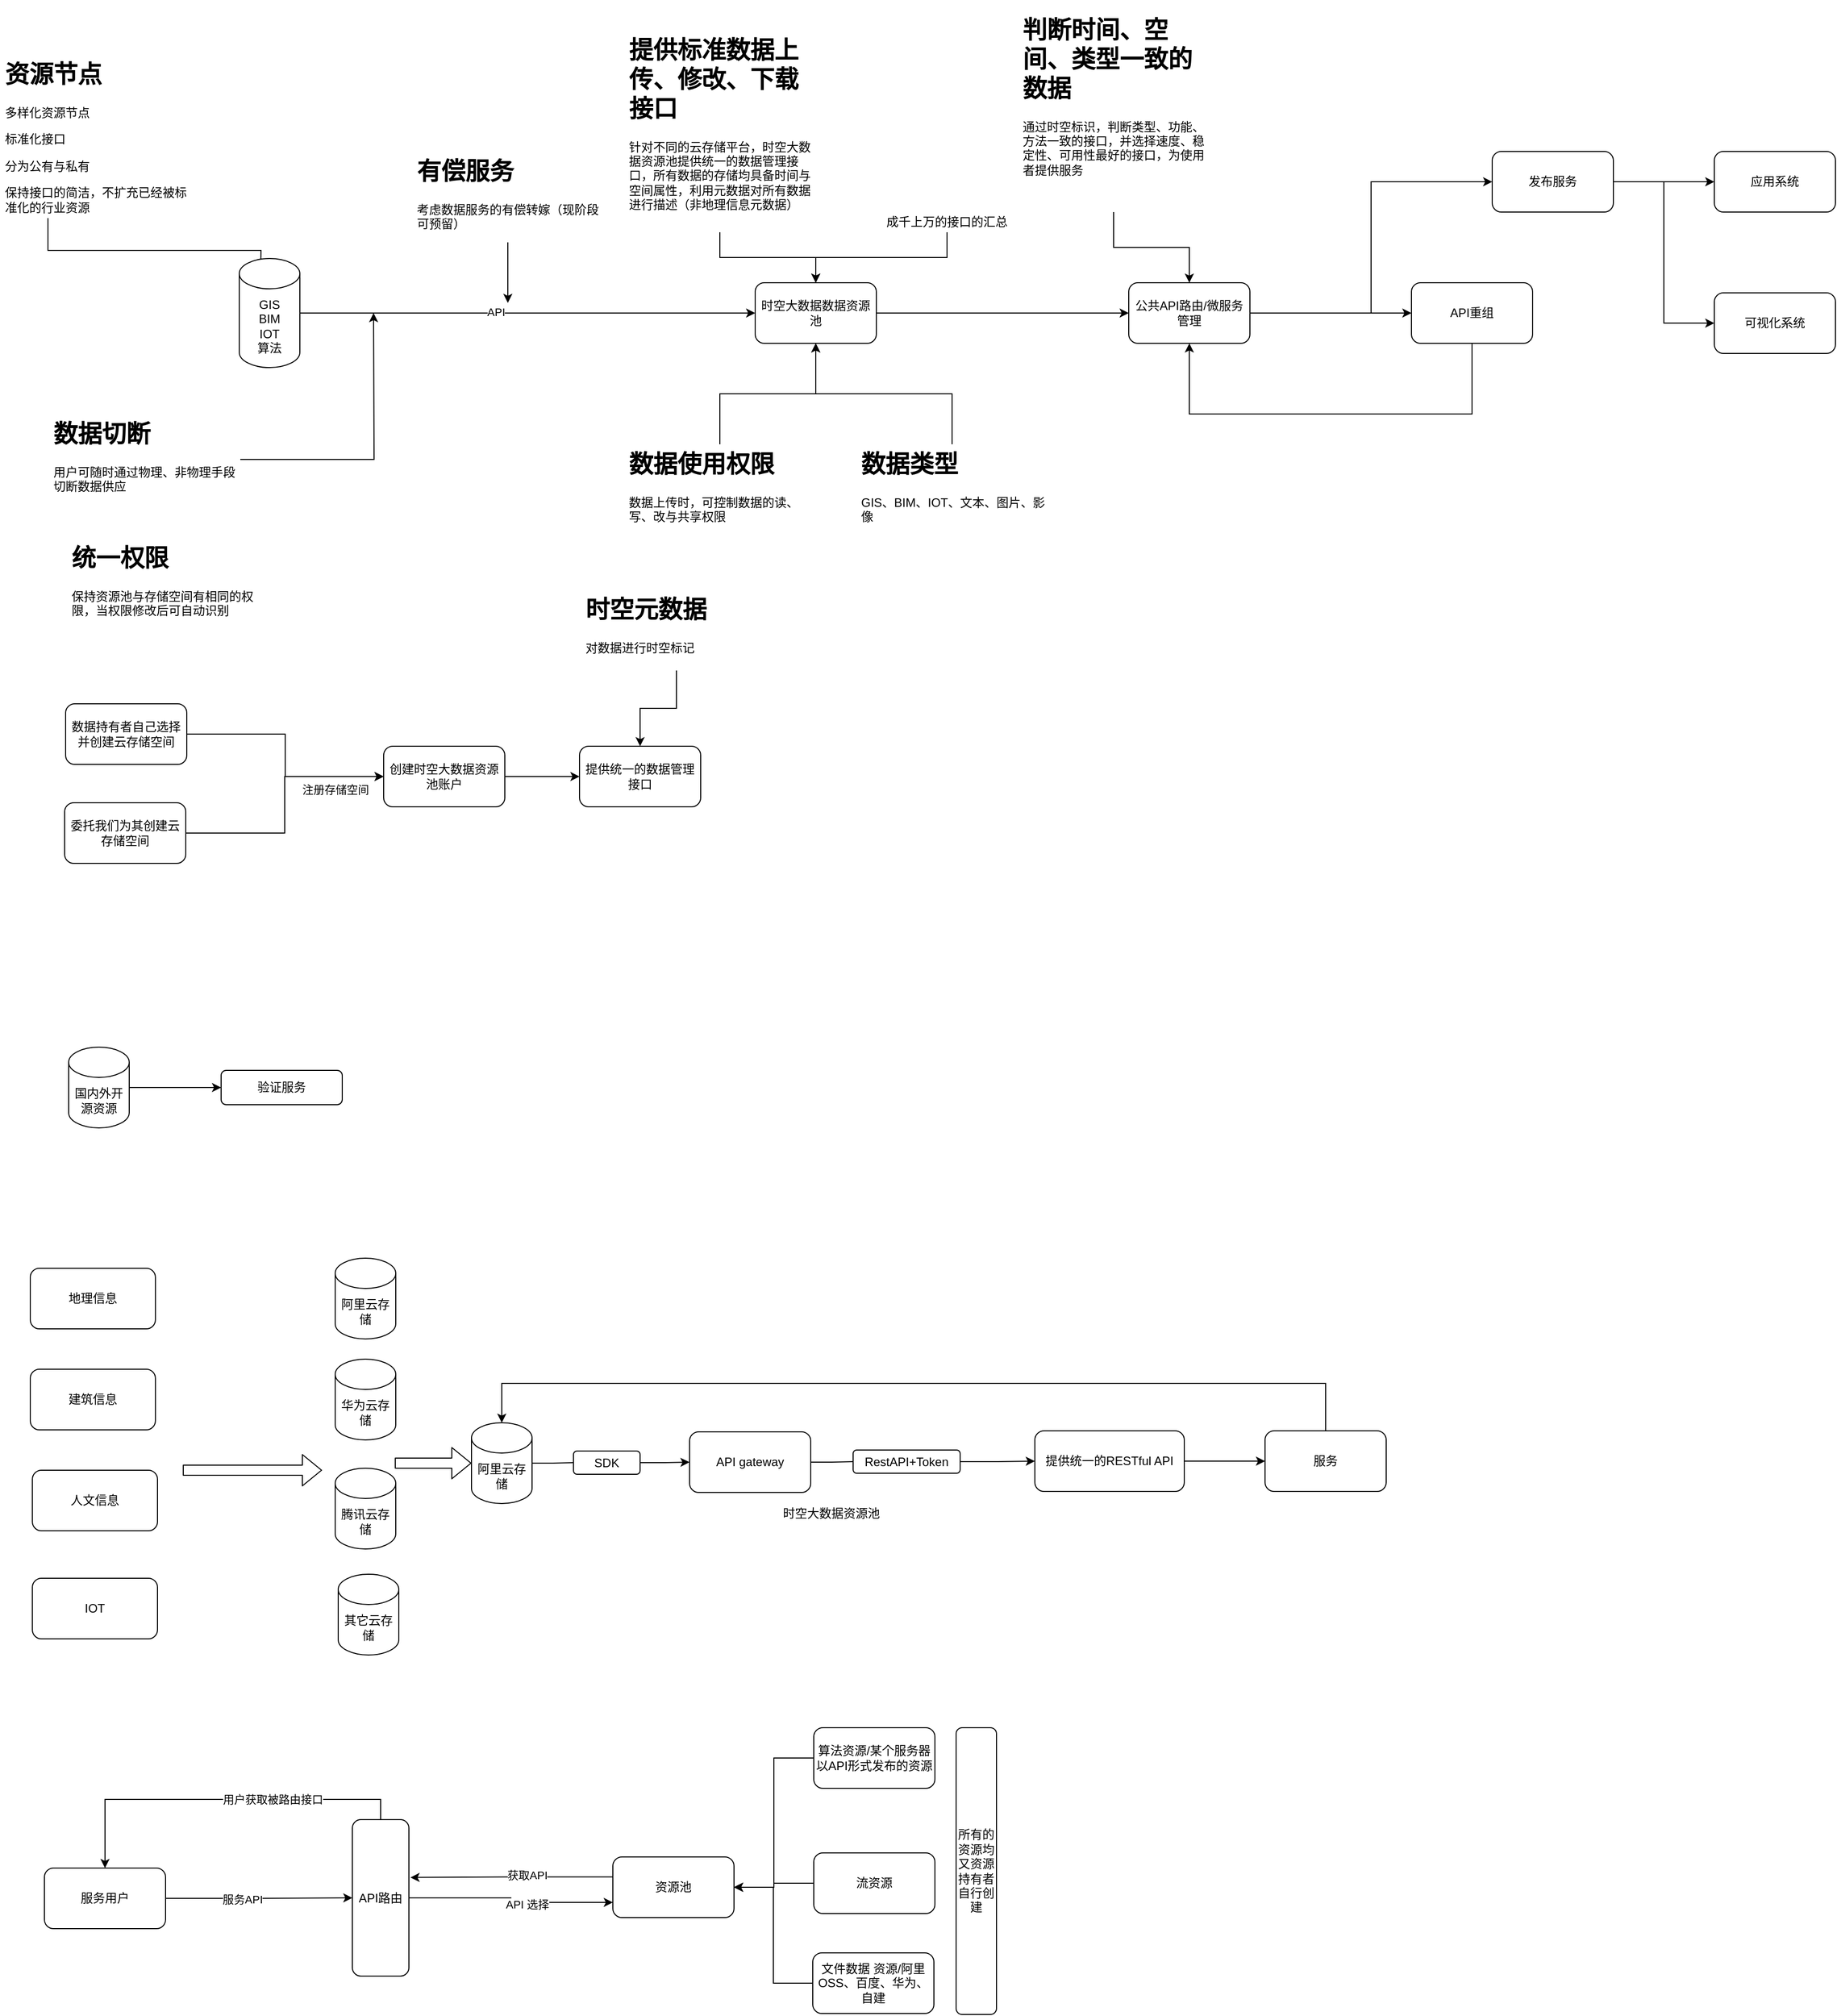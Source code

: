 <mxfile version="15.0.3" type="github">
  <diagram id="8f4IC6x40EGdw_nBkvUM" name="Page-1">
    <mxGraphModel dx="2249" dy="1921" grid="1" gridSize="10" guides="0" tooltips="1" connect="1" arrows="1" fold="1" page="1" pageScale="1" pageWidth="827" pageHeight="1169" math="0" shadow="0">
      <root>
        <mxCell id="0" />
        <mxCell id="1" parent="0" />
        <mxCell id="cHxjSx5LAsx3Hu0MT63w-3" style="edgeStyle=orthogonalEdgeStyle;rounded=0;orthogonalLoop=1;jettySize=auto;html=1;exitX=1;exitY=0.5;exitDx=0;exitDy=0;exitPerimeter=0;" parent="1" source="DdpQCVnw1g_9FGGXP-4s-1" target="cHxjSx5LAsx3Hu0MT63w-2" edge="1">
          <mxGeometry relative="1" as="geometry">
            <mxPoint x="-10.0" y="240" as="sourcePoint" />
          </mxGeometry>
        </mxCell>
        <mxCell id="cHxjSx5LAsx3Hu0MT63w-4" value="API" style="edgeLabel;html=1;align=center;verticalAlign=middle;resizable=0;points=[];" parent="cHxjSx5LAsx3Hu0MT63w-3" vertex="1" connectable="0">
          <mxGeometry x="-0.143" y="1" relative="1" as="geometry">
            <mxPoint as="offset" />
          </mxGeometry>
        </mxCell>
        <mxCell id="cHxjSx5LAsx3Hu0MT63w-20" style="edgeStyle=orthogonalEdgeStyle;rounded=0;orthogonalLoop=1;jettySize=auto;html=1;" parent="1" source="cHxjSx5LAsx3Hu0MT63w-2" target="cHxjSx5LAsx3Hu0MT63w-19" edge="1">
          <mxGeometry relative="1" as="geometry" />
        </mxCell>
        <mxCell id="cHxjSx5LAsx3Hu0MT63w-2" value="时空大数据数据资源池" style="rounded=1;whiteSpace=wrap;html=1;" parent="1" vertex="1">
          <mxGeometry x="420" y="210" width="120" height="60" as="geometry" />
        </mxCell>
        <mxCell id="cHxjSx5LAsx3Hu0MT63w-7" style="edgeStyle=orthogonalEdgeStyle;rounded=0;orthogonalLoop=1;jettySize=auto;html=1;" parent="1" source="cHxjSx5LAsx3Hu0MT63w-6" target="cHxjSx5LAsx3Hu0MT63w-2" edge="1">
          <mxGeometry relative="1" as="geometry" />
        </mxCell>
        <mxCell id="cHxjSx5LAsx3Hu0MT63w-6" value="&lt;h1&gt;提供标准数据上传、修改、下载接口&lt;/h1&gt;&lt;p&gt;针对不同的云存储平台，时空大数据资源池提供统一的数据管理接口，所有数据的存储均具备时间与空间属性，利用元数据对所有数据进行描述（非地理信息元数据）&lt;/p&gt;" style="text;html=1;strokeColor=none;fillColor=none;spacing=5;spacingTop=-20;whiteSpace=wrap;overflow=hidden;rounded=0;" parent="1" vertex="1">
          <mxGeometry x="290" y="-40" width="190" height="200" as="geometry" />
        </mxCell>
        <mxCell id="cHxjSx5LAsx3Hu0MT63w-9" style="edgeStyle=orthogonalEdgeStyle;rounded=0;orthogonalLoop=1;jettySize=auto;html=1;exitX=0.25;exitY=1;exitDx=0;exitDy=0;" parent="1" source="cHxjSx5LAsx3Hu0MT63w-8" edge="1">
          <mxGeometry relative="1" as="geometry">
            <mxPoint x="-70.0" y="210" as="targetPoint" />
          </mxGeometry>
        </mxCell>
        <mxCell id="cHxjSx5LAsx3Hu0MT63w-8" value="&lt;h1&gt;资源节点&lt;br&gt;&lt;/h1&gt;&lt;p&gt;多样化资源节点&lt;/p&gt;&lt;p&gt;标准化接口&lt;/p&gt;&lt;p&gt;分为公有与私有&lt;/p&gt;&lt;p&gt;保持接口的简洁，不扩充已经被标准化的行业资源&lt;br&gt;&lt;/p&gt;" style="text;html=1;strokeColor=none;fillColor=none;spacing=5;spacingTop=-20;whiteSpace=wrap;overflow=hidden;rounded=0;" parent="1" vertex="1">
          <mxGeometry x="-328" y="-16" width="190" height="162" as="geometry" />
        </mxCell>
        <mxCell id="cHxjSx5LAsx3Hu0MT63w-11" style="edgeStyle=orthogonalEdgeStyle;rounded=0;orthogonalLoop=1;jettySize=auto;html=1;" parent="1" source="cHxjSx5LAsx3Hu0MT63w-10" target="cHxjSx5LAsx3Hu0MT63w-2" edge="1">
          <mxGeometry relative="1" as="geometry" />
        </mxCell>
        <mxCell id="cHxjSx5LAsx3Hu0MT63w-10" value="&lt;h1&gt;数据使用权限&lt;/h1&gt;&lt;p&gt;数据上传时，可控制数据的读、写、改与共享权限&lt;/p&gt;" style="text;html=1;strokeColor=none;fillColor=none;spacing=5;spacingTop=-20;whiteSpace=wrap;overflow=hidden;rounded=0;" parent="1" vertex="1">
          <mxGeometry x="290" y="370" width="190" height="120" as="geometry" />
        </mxCell>
        <mxCell id="cHxjSx5LAsx3Hu0MT63w-13" style="edgeStyle=orthogonalEdgeStyle;rounded=0;orthogonalLoop=1;jettySize=auto;html=1;" parent="1" source="cHxjSx5LAsx3Hu0MT63w-12" edge="1">
          <mxGeometry relative="1" as="geometry">
            <mxPoint x="42" y="240" as="targetPoint" />
          </mxGeometry>
        </mxCell>
        <mxCell id="cHxjSx5LAsx3Hu0MT63w-12" value="&lt;h1&gt;数据切断&lt;/h1&gt;&lt;p&gt;用户可随时通过物理、非物理手段切断数据供应&lt;/p&gt;" style="text;html=1;strokeColor=none;fillColor=none;spacing=5;spacingTop=-20;whiteSpace=wrap;overflow=hidden;rounded=0;" parent="1" vertex="1">
          <mxGeometry x="-280" y="340" width="190" height="90" as="geometry" />
        </mxCell>
        <mxCell id="cHxjSx5LAsx3Hu0MT63w-18" style="edgeStyle=orthogonalEdgeStyle;rounded=0;orthogonalLoop=1;jettySize=auto;html=1;entryX=0.5;entryY=0;entryDx=0;entryDy=0;" parent="1" source="cHxjSx5LAsx3Hu0MT63w-17" target="cHxjSx5LAsx3Hu0MT63w-2" edge="1">
          <mxGeometry relative="1" as="geometry" />
        </mxCell>
        <mxCell id="cHxjSx5LAsx3Hu0MT63w-17" value="成千上万的接口的汇总" style="text;html=1;strokeColor=none;fillColor=none;align=center;verticalAlign=middle;whiteSpace=wrap;rounded=0;" parent="1" vertex="1">
          <mxGeometry x="540" y="140" width="140" height="20" as="geometry" />
        </mxCell>
        <mxCell id="cHxjSx5LAsx3Hu0MT63w-26" style="edgeStyle=orthogonalEdgeStyle;rounded=0;orthogonalLoop=1;jettySize=auto;html=1;" parent="1" source="cHxjSx5LAsx3Hu0MT63w-19" target="cHxjSx5LAsx3Hu0MT63w-25" edge="1">
          <mxGeometry relative="1" as="geometry" />
        </mxCell>
        <mxCell id="cHxjSx5LAsx3Hu0MT63w-31" style="edgeStyle=orthogonalEdgeStyle;rounded=0;orthogonalLoop=1;jettySize=auto;html=1;entryX=0;entryY=0.5;entryDx=0;entryDy=0;" parent="1" source="cHxjSx5LAsx3Hu0MT63w-19" target="cHxjSx5LAsx3Hu0MT63w-30" edge="1">
          <mxGeometry relative="1" as="geometry" />
        </mxCell>
        <mxCell id="cHxjSx5LAsx3Hu0MT63w-19" value="公共API路由/微服务管理" style="rounded=1;whiteSpace=wrap;html=1;" parent="1" vertex="1">
          <mxGeometry x="790" y="210" width="120" height="60" as="geometry" />
        </mxCell>
        <mxCell id="cHxjSx5LAsx3Hu0MT63w-24" style="edgeStyle=orthogonalEdgeStyle;rounded=0;orthogonalLoop=1;jettySize=auto;html=1;" parent="1" source="cHxjSx5LAsx3Hu0MT63w-23" target="cHxjSx5LAsx3Hu0MT63w-19" edge="1">
          <mxGeometry relative="1" as="geometry" />
        </mxCell>
        <mxCell id="cHxjSx5LAsx3Hu0MT63w-23" value="&lt;h1&gt;判断时间、空间、类型一致的数据&lt;/h1&gt;&lt;p&gt;通过时空标识，判断类型、功能、方法一致的接口，并选择速度、稳定性、可用性最好的接口，为使用者提供服务&lt;/p&gt;" style="text;html=1;strokeColor=none;fillColor=none;spacing=5;spacingTop=-20;whiteSpace=wrap;overflow=hidden;rounded=0;" parent="1" vertex="1">
          <mxGeometry x="680" y="-60" width="190" height="200" as="geometry" />
        </mxCell>
        <mxCell id="cHxjSx5LAsx3Hu0MT63w-29" style="edgeStyle=orthogonalEdgeStyle;rounded=0;orthogonalLoop=1;jettySize=auto;html=1;entryX=0.5;entryY=1;entryDx=0;entryDy=0;exitX=0.5;exitY=1;exitDx=0;exitDy=0;" parent="1" source="cHxjSx5LAsx3Hu0MT63w-25" target="cHxjSx5LAsx3Hu0MT63w-19" edge="1">
          <mxGeometry relative="1" as="geometry">
            <Array as="points">
              <mxPoint x="1130" y="340" />
              <mxPoint x="850" y="340" />
            </Array>
          </mxGeometry>
        </mxCell>
        <mxCell id="cHxjSx5LAsx3Hu0MT63w-25" value="API重组" style="rounded=1;whiteSpace=wrap;html=1;" parent="1" vertex="1">
          <mxGeometry x="1070" y="210" width="120" height="60" as="geometry" />
        </mxCell>
        <mxCell id="DdpQCVnw1g_9FGGXP-4s-5" style="edgeStyle=orthogonalEdgeStyle;rounded=0;orthogonalLoop=1;jettySize=auto;html=1;" edge="1" parent="1" source="cHxjSx5LAsx3Hu0MT63w-30" target="DdpQCVnw1g_9FGGXP-4s-3">
          <mxGeometry relative="1" as="geometry" />
        </mxCell>
        <mxCell id="DdpQCVnw1g_9FGGXP-4s-6" style="edgeStyle=orthogonalEdgeStyle;rounded=0;orthogonalLoop=1;jettySize=auto;html=1;entryX=0;entryY=0.5;entryDx=0;entryDy=0;" edge="1" parent="1" source="cHxjSx5LAsx3Hu0MT63w-30" target="DdpQCVnw1g_9FGGXP-4s-4">
          <mxGeometry relative="1" as="geometry" />
        </mxCell>
        <mxCell id="cHxjSx5LAsx3Hu0MT63w-30" value="发布服务" style="rounded=1;whiteSpace=wrap;html=1;" parent="1" vertex="1">
          <mxGeometry x="1150" y="80" width="120" height="60" as="geometry" />
        </mxCell>
        <mxCell id="cHxjSx5LAsx3Hu0MT63w-34" style="edgeStyle=orthogonalEdgeStyle;rounded=0;orthogonalLoop=1;jettySize=auto;html=1;" parent="1" source="cHxjSx5LAsx3Hu0MT63w-33" edge="1">
          <mxGeometry relative="1" as="geometry">
            <mxPoint x="175" y="230" as="targetPoint" />
          </mxGeometry>
        </mxCell>
        <mxCell id="cHxjSx5LAsx3Hu0MT63w-33" value="&lt;h1&gt;有偿服务&lt;/h1&gt;&lt;p&gt;考虑数据服务的有偿转嫁（现阶段可预留）&lt;/p&gt;" style="text;html=1;strokeColor=none;fillColor=none;spacing=5;spacingTop=-20;whiteSpace=wrap;overflow=hidden;rounded=0;" parent="1" vertex="1">
          <mxGeometry x="80" y="80" width="190" height="90" as="geometry" />
        </mxCell>
        <mxCell id="Q-wspTCD_tYuOhOlFXK1-9" style="edgeStyle=orthogonalEdgeStyle;rounded=0;orthogonalLoop=1;jettySize=auto;html=1;entryX=0;entryY=0.5;entryDx=0;entryDy=0;" parent="1" source="Q-wspTCD_tYuOhOlFXK1-1" target="Q-wspTCD_tYuOhOlFXK1-3" edge="1">
          <mxGeometry relative="1" as="geometry" />
        </mxCell>
        <mxCell id="Q-wspTCD_tYuOhOlFXK1-1" value="数据持有者自己选择并创建云存储空间" style="rounded=1;whiteSpace=wrap;html=1;" parent="1" vertex="1">
          <mxGeometry x="-263" y="627" width="120" height="60" as="geometry" />
        </mxCell>
        <mxCell id="Q-wspTCD_tYuOhOlFXK1-10" style="edgeStyle=orthogonalEdgeStyle;rounded=0;orthogonalLoop=1;jettySize=auto;html=1;entryX=0;entryY=0.5;entryDx=0;entryDy=0;" parent="1" source="Q-wspTCD_tYuOhOlFXK1-2" target="Q-wspTCD_tYuOhOlFXK1-3" edge="1">
          <mxGeometry relative="1" as="geometry" />
        </mxCell>
        <mxCell id="Q-wspTCD_tYuOhOlFXK1-11" value="注册存储空间" style="edgeLabel;html=1;align=center;verticalAlign=middle;resizable=0;points=[];" parent="Q-wspTCD_tYuOhOlFXK1-10" vertex="1" connectable="0">
          <mxGeometry x="0.795" y="1" relative="1" as="geometry">
            <mxPoint x="-22" y="14" as="offset" />
          </mxGeometry>
        </mxCell>
        <mxCell id="Q-wspTCD_tYuOhOlFXK1-2" value="委托我们为其创建云存储空间" style="rounded=1;whiteSpace=wrap;html=1;" parent="1" vertex="1">
          <mxGeometry x="-264" y="725" width="120" height="60" as="geometry" />
        </mxCell>
        <mxCell id="Q-wspTCD_tYuOhOlFXK1-14" style="edgeStyle=orthogonalEdgeStyle;rounded=0;orthogonalLoop=1;jettySize=auto;html=1;" parent="1" source="Q-wspTCD_tYuOhOlFXK1-3" target="Q-wspTCD_tYuOhOlFXK1-8" edge="1">
          <mxGeometry relative="1" as="geometry" />
        </mxCell>
        <mxCell id="Q-wspTCD_tYuOhOlFXK1-3" value="创建时空大数据资源池账户" style="rounded=1;whiteSpace=wrap;html=1;" parent="1" vertex="1">
          <mxGeometry x="52" y="669" width="120" height="60" as="geometry" />
        </mxCell>
        <mxCell id="Q-wspTCD_tYuOhOlFXK1-8" value="提供统一的数据管理接口" style="rounded=1;whiteSpace=wrap;html=1;" parent="1" vertex="1">
          <mxGeometry x="246" y="669" width="120" height="60" as="geometry" />
        </mxCell>
        <mxCell id="Q-wspTCD_tYuOhOlFXK1-13" value="&lt;h1&gt;统一权限&lt;/h1&gt;&lt;p&gt;保持资源池与存储空间有相同的权限，当权限修改后可自动识别&lt;/p&gt;" style="text;html=1;strokeColor=none;fillColor=none;spacing=5;spacingTop=-20;whiteSpace=wrap;overflow=hidden;rounded=0;" parent="1" vertex="1">
          <mxGeometry x="-262" y="463" width="190" height="120" as="geometry" />
        </mxCell>
        <mxCell id="Q-wspTCD_tYuOhOlFXK1-16" style="edgeStyle=orthogonalEdgeStyle;rounded=0;orthogonalLoop=1;jettySize=auto;html=1;" parent="1" source="Q-wspTCD_tYuOhOlFXK1-15" target="Q-wspTCD_tYuOhOlFXK1-8" edge="1">
          <mxGeometry relative="1" as="geometry" />
        </mxCell>
        <mxCell id="Q-wspTCD_tYuOhOlFXK1-15" value="&lt;h1&gt;时空元数据&lt;/h1&gt;&lt;p&gt;对数据进行时空标记&lt;/p&gt;" style="text;html=1;strokeColor=none;fillColor=none;spacing=5;spacingTop=-20;whiteSpace=wrap;overflow=hidden;rounded=0;" parent="1" vertex="1">
          <mxGeometry x="247" y="514" width="190" height="80" as="geometry" />
        </mxCell>
        <mxCell id="Q-wspTCD_tYuOhOlFXK1-18" style="edgeStyle=orthogonalEdgeStyle;rounded=0;orthogonalLoop=1;jettySize=auto;html=1;" parent="1" source="Q-wspTCD_tYuOhOlFXK1-17" target="cHxjSx5LAsx3Hu0MT63w-2" edge="1">
          <mxGeometry relative="1" as="geometry" />
        </mxCell>
        <mxCell id="Q-wspTCD_tYuOhOlFXK1-17" value="&lt;h1&gt;数据类型&lt;/h1&gt;&lt;p&gt;GIS、BIM、IOT、文本、图片、影像&lt;/p&gt;" style="text;html=1;strokeColor=none;fillColor=none;spacing=5;spacingTop=-20;whiteSpace=wrap;overflow=hidden;rounded=0;" parent="1" vertex="1">
          <mxGeometry x="520" y="370" width="190" height="120" as="geometry" />
        </mxCell>
        <mxCell id="FJOLnP_yj5dmawIFLdg9-8" style="edgeStyle=orthogonalEdgeStyle;rounded=0;orthogonalLoop=1;jettySize=auto;html=1;" parent="1" source="FJOLnP_yj5dmawIFLdg9-2" target="FJOLnP_yj5dmawIFLdg9-7" edge="1">
          <mxGeometry relative="1" as="geometry" />
        </mxCell>
        <mxCell id="FJOLnP_yj5dmawIFLdg9-2" value="国内外开源资源" style="shape=cylinder3;whiteSpace=wrap;html=1;boundedLbl=1;backgroundOutline=1;size=15;" parent="1" vertex="1">
          <mxGeometry x="-260" y="967" width="60" height="80" as="geometry" />
        </mxCell>
        <mxCell id="FJOLnP_yj5dmawIFLdg9-31" style="edgeStyle=orthogonalEdgeStyle;rounded=0;orthogonalLoop=1;jettySize=auto;html=1;startArrow=none;" parent="1" source="FJOLnP_yj5dmawIFLdg9-42" target="FJOLnP_yj5dmawIFLdg9-30" edge="1">
          <mxGeometry relative="1" as="geometry" />
        </mxCell>
        <mxCell id="FJOLnP_yj5dmawIFLdg9-4" value="API gateway" style="rounded=1;whiteSpace=wrap;html=1;" parent="1" vertex="1">
          <mxGeometry x="355" y="1348" width="120" height="60" as="geometry" />
        </mxCell>
        <mxCell id="FJOLnP_yj5dmawIFLdg9-5" value="时空大数据资源池" style="text;html=1;strokeColor=none;fillColor=none;align=center;verticalAlign=middle;whiteSpace=wrap;rounded=0;" parent="1" vertex="1">
          <mxGeometry x="440" y="1419" width="111" height="20" as="geometry" />
        </mxCell>
        <mxCell id="FJOLnP_yj5dmawIFLdg9-7" value="验证服务" style="rounded=1;whiteSpace=wrap;html=1;" parent="1" vertex="1">
          <mxGeometry x="-109" y="990" width="120" height="34" as="geometry" />
        </mxCell>
        <mxCell id="FJOLnP_yj5dmawIFLdg9-27" value="" style="group" parent="1" vertex="1" connectable="0">
          <mxGeometry x="4" y="1176" width="63" height="393" as="geometry" />
        </mxCell>
        <mxCell id="FJOLnP_yj5dmawIFLdg9-10" value="阿里云存储" style="shape=cylinder3;whiteSpace=wrap;html=1;boundedLbl=1;backgroundOutline=1;size=15;" parent="FJOLnP_yj5dmawIFLdg9-27" vertex="1">
          <mxGeometry width="60" height="80" as="geometry" />
        </mxCell>
        <mxCell id="FJOLnP_yj5dmawIFLdg9-12" value="华为云存储" style="shape=cylinder3;whiteSpace=wrap;html=1;boundedLbl=1;backgroundOutline=1;size=15;" parent="FJOLnP_yj5dmawIFLdg9-27" vertex="1">
          <mxGeometry y="100" width="60" height="80" as="geometry" />
        </mxCell>
        <mxCell id="FJOLnP_yj5dmawIFLdg9-13" value="腾讯云存储" style="shape=cylinder3;whiteSpace=wrap;html=1;boundedLbl=1;backgroundOutline=1;size=15;" parent="FJOLnP_yj5dmawIFLdg9-27" vertex="1">
          <mxGeometry y="208" width="60" height="80" as="geometry" />
        </mxCell>
        <mxCell id="FJOLnP_yj5dmawIFLdg9-14" value="其它云存储" style="shape=cylinder3;whiteSpace=wrap;html=1;boundedLbl=1;backgroundOutline=1;size=15;" parent="FJOLnP_yj5dmawIFLdg9-27" vertex="1">
          <mxGeometry x="3" y="313" width="60" height="80" as="geometry" />
        </mxCell>
        <mxCell id="FJOLnP_yj5dmawIFLdg9-28" value="" style="group" parent="1" vertex="1" connectable="0">
          <mxGeometry x="-298" y="1186" width="126" height="367" as="geometry" />
        </mxCell>
        <mxCell id="FJOLnP_yj5dmawIFLdg9-16" value="地理信息" style="rounded=1;whiteSpace=wrap;html=1;" parent="FJOLnP_yj5dmawIFLdg9-28" vertex="1">
          <mxGeometry width="123.934" height="60" as="geometry" />
        </mxCell>
        <mxCell id="FJOLnP_yj5dmawIFLdg9-17" value="建筑信息" style="rounded=1;whiteSpace=wrap;html=1;" parent="FJOLnP_yj5dmawIFLdg9-28" vertex="1">
          <mxGeometry y="100" width="123.934" height="60" as="geometry" />
        </mxCell>
        <mxCell id="FJOLnP_yj5dmawIFLdg9-18" value="人文信息" style="rounded=1;whiteSpace=wrap;html=1;" parent="FJOLnP_yj5dmawIFLdg9-28" vertex="1">
          <mxGeometry x="2.066" y="200" width="123.934" height="60" as="geometry" />
        </mxCell>
        <mxCell id="FJOLnP_yj5dmawIFLdg9-20" value="IOT" style="rounded=1;whiteSpace=wrap;html=1;" parent="FJOLnP_yj5dmawIFLdg9-28" vertex="1">
          <mxGeometry x="2.066" y="307" width="123.934" height="60" as="geometry" />
        </mxCell>
        <mxCell id="FJOLnP_yj5dmawIFLdg9-29" value="" style="shape=flexArrow;endArrow=classic;html=1;" parent="1" edge="1">
          <mxGeometry width="50" height="50" relative="1" as="geometry">
            <mxPoint x="-147" y="1386" as="sourcePoint" />
            <mxPoint x="-9" y="1386" as="targetPoint" />
          </mxGeometry>
        </mxCell>
        <mxCell id="FJOLnP_yj5dmawIFLdg9-51" style="edgeStyle=orthogonalEdgeStyle;rounded=0;orthogonalLoop=1;jettySize=auto;html=1;" parent="1" source="FJOLnP_yj5dmawIFLdg9-30" target="FJOLnP_yj5dmawIFLdg9-50" edge="1">
          <mxGeometry relative="1" as="geometry" />
        </mxCell>
        <mxCell id="FJOLnP_yj5dmawIFLdg9-30" value="提供统一的RESTful API" style="rounded=1;whiteSpace=wrap;html=1;" parent="1" vertex="1">
          <mxGeometry x="697" y="1347" width="148" height="60" as="geometry" />
        </mxCell>
        <mxCell id="FJOLnP_yj5dmawIFLdg9-47" style="edgeStyle=orthogonalEdgeStyle;rounded=0;orthogonalLoop=1;jettySize=auto;html=1;startArrow=none;" parent="1" source="FJOLnP_yj5dmawIFLdg9-39" target="FJOLnP_yj5dmawIFLdg9-4" edge="1">
          <mxGeometry relative="1" as="geometry" />
        </mxCell>
        <mxCell id="FJOLnP_yj5dmawIFLdg9-37" value="阿里云存储" style="shape=cylinder3;whiteSpace=wrap;html=1;boundedLbl=1;backgroundOutline=1;size=15;" parent="1" vertex="1">
          <mxGeometry x="139" y="1339" width="60" height="80" as="geometry" />
        </mxCell>
        <mxCell id="FJOLnP_yj5dmawIFLdg9-38" value="" style="shape=flexArrow;endArrow=classic;html=1;entryX=0;entryY=0.5;entryDx=0;entryDy=0;entryPerimeter=0;" parent="1" target="FJOLnP_yj5dmawIFLdg9-37" edge="1">
          <mxGeometry width="50" height="50" relative="1" as="geometry">
            <mxPoint x="63" y="1379" as="sourcePoint" />
            <mxPoint x="11" y="1374" as="targetPoint" />
          </mxGeometry>
        </mxCell>
        <mxCell id="FJOLnP_yj5dmawIFLdg9-42" value="RestAPI+Token" style="rounded=1;whiteSpace=wrap;html=1;" parent="1" vertex="1">
          <mxGeometry x="517" y="1366" width="106" height="23" as="geometry" />
        </mxCell>
        <mxCell id="FJOLnP_yj5dmawIFLdg9-46" value="" style="edgeStyle=orthogonalEdgeStyle;rounded=0;orthogonalLoop=1;jettySize=auto;html=1;endArrow=none;" parent="1" source="FJOLnP_yj5dmawIFLdg9-4" target="FJOLnP_yj5dmawIFLdg9-42" edge="1">
          <mxGeometry relative="1" as="geometry">
            <mxPoint x="551" y="1379" as="sourcePoint" />
            <mxPoint x="713" y="1379" as="targetPoint" />
          </mxGeometry>
        </mxCell>
        <mxCell id="FJOLnP_yj5dmawIFLdg9-39" value="SDK" style="rounded=1;whiteSpace=wrap;html=1;" parent="1" vertex="1">
          <mxGeometry x="240" y="1367" width="66" height="23" as="geometry" />
        </mxCell>
        <mxCell id="FJOLnP_yj5dmawIFLdg9-48" value="" style="edgeStyle=orthogonalEdgeStyle;rounded=0;orthogonalLoop=1;jettySize=auto;html=1;endArrow=none;" parent="1" source="FJOLnP_yj5dmawIFLdg9-37" target="FJOLnP_yj5dmawIFLdg9-39" edge="1">
          <mxGeometry relative="1" as="geometry">
            <mxPoint x="199" y="1379" as="sourcePoint" />
            <mxPoint x="431" y="1379" as="targetPoint" />
          </mxGeometry>
        </mxCell>
        <mxCell id="FJOLnP_yj5dmawIFLdg9-52" style="edgeStyle=orthogonalEdgeStyle;rounded=0;orthogonalLoop=1;jettySize=auto;html=1;entryX=0.5;entryY=0;entryDx=0;entryDy=0;entryPerimeter=0;exitX=0.5;exitY=0;exitDx=0;exitDy=0;" parent="1" source="FJOLnP_yj5dmawIFLdg9-50" target="FJOLnP_yj5dmawIFLdg9-37" edge="1">
          <mxGeometry relative="1" as="geometry">
            <Array as="points">
              <mxPoint x="985" y="1300" />
              <mxPoint x="169" y="1300" />
            </Array>
          </mxGeometry>
        </mxCell>
        <mxCell id="FJOLnP_yj5dmawIFLdg9-50" value="服务" style="rounded=1;whiteSpace=wrap;html=1;" parent="1" vertex="1">
          <mxGeometry x="925" y="1347" width="120" height="60" as="geometry" />
        </mxCell>
        <mxCell id="rMtVxVCQ7nUGHyIWK-qa-5" style="edgeStyle=orthogonalEdgeStyle;rounded=0;orthogonalLoop=1;jettySize=auto;html=1;" parent="1" source="rMtVxVCQ7nUGHyIWK-qa-1" target="rMtVxVCQ7nUGHyIWK-qa-3" edge="1">
          <mxGeometry relative="1" as="geometry" />
        </mxCell>
        <mxCell id="rMtVxVCQ7nUGHyIWK-qa-7" value="服务API" style="edgeLabel;html=1;align=center;verticalAlign=middle;resizable=0;points=[];" parent="rMtVxVCQ7nUGHyIWK-qa-5" vertex="1" connectable="0">
          <mxGeometry x="-0.183" y="-1" relative="1" as="geometry">
            <mxPoint as="offset" />
          </mxGeometry>
        </mxCell>
        <mxCell id="rMtVxVCQ7nUGHyIWK-qa-1" value="服务用户" style="rounded=1;whiteSpace=wrap;html=1;" parent="1" vertex="1">
          <mxGeometry x="-284" y="1780" width="120" height="60" as="geometry" />
        </mxCell>
        <mxCell id="rMtVxVCQ7nUGHyIWK-qa-9" style="edgeStyle=orthogonalEdgeStyle;rounded=0;orthogonalLoop=1;jettySize=auto;html=1;entryX=1.028;entryY=0.37;entryDx=0;entryDy=0;entryPerimeter=0;exitX=0.011;exitY=0.329;exitDx=0;exitDy=0;exitPerimeter=0;" parent="1" source="rMtVxVCQ7nUGHyIWK-qa-2" target="rMtVxVCQ7nUGHyIWK-qa-3" edge="1">
          <mxGeometry relative="1" as="geometry" />
        </mxCell>
        <mxCell id="rMtVxVCQ7nUGHyIWK-qa-10" value="获取API" style="edgeLabel;html=1;align=center;verticalAlign=middle;resizable=0;points=[];" parent="rMtVxVCQ7nUGHyIWK-qa-9" vertex="1" connectable="0">
          <mxGeometry x="-0.143" y="-2" relative="1" as="geometry">
            <mxPoint as="offset" />
          </mxGeometry>
        </mxCell>
        <mxCell id="rMtVxVCQ7nUGHyIWK-qa-2" value="资源池" style="rounded=1;whiteSpace=wrap;html=1;" parent="1" vertex="1">
          <mxGeometry x="279" y="1769" width="120" height="60" as="geometry" />
        </mxCell>
        <mxCell id="rMtVxVCQ7nUGHyIWK-qa-6" style="edgeStyle=orthogonalEdgeStyle;rounded=0;orthogonalLoop=1;jettySize=auto;html=1;entryX=0;entryY=0.75;entryDx=0;entryDy=0;" parent="1" source="rMtVxVCQ7nUGHyIWK-qa-3" target="rMtVxVCQ7nUGHyIWK-qa-2" edge="1">
          <mxGeometry relative="1" as="geometry" />
        </mxCell>
        <mxCell id="rMtVxVCQ7nUGHyIWK-qa-8" value="API 选择" style="edgeLabel;html=1;align=center;verticalAlign=middle;resizable=0;points=[];" parent="rMtVxVCQ7nUGHyIWK-qa-6" vertex="1" connectable="0">
          <mxGeometry x="0.178" y="-2" relative="1" as="geometry">
            <mxPoint as="offset" />
          </mxGeometry>
        </mxCell>
        <mxCell id="rMtVxVCQ7nUGHyIWK-qa-11" style="edgeStyle=orthogonalEdgeStyle;rounded=0;orthogonalLoop=1;jettySize=auto;html=1;entryX=0.5;entryY=0;entryDx=0;entryDy=0;exitX=0.5;exitY=0;exitDx=0;exitDy=0;" parent="1" source="rMtVxVCQ7nUGHyIWK-qa-3" target="rMtVxVCQ7nUGHyIWK-qa-1" edge="1">
          <mxGeometry relative="1" as="geometry" />
        </mxCell>
        <mxCell id="rMtVxVCQ7nUGHyIWK-qa-12" value="用户获取被路由接口" style="edgeLabel;html=1;align=center;verticalAlign=middle;resizable=0;points=[];" parent="rMtVxVCQ7nUGHyIWK-qa-11" vertex="1" connectable="0">
          <mxGeometry x="-0.293" relative="1" as="geometry">
            <mxPoint as="offset" />
          </mxGeometry>
        </mxCell>
        <mxCell id="rMtVxVCQ7nUGHyIWK-qa-3" value="API路由" style="rounded=1;whiteSpace=wrap;html=1;" parent="1" vertex="1">
          <mxGeometry x="21" y="1732" width="56" height="155" as="geometry" />
        </mxCell>
        <mxCell id="rMtVxVCQ7nUGHyIWK-qa-19" style="edgeStyle=orthogonalEdgeStyle;rounded=0;orthogonalLoop=1;jettySize=auto;html=1;entryX=1;entryY=0.5;entryDx=0;entryDy=0;" parent="1" source="rMtVxVCQ7nUGHyIWK-qa-13" target="rMtVxVCQ7nUGHyIWK-qa-2" edge="1">
          <mxGeometry relative="1" as="geometry" />
        </mxCell>
        <mxCell id="rMtVxVCQ7nUGHyIWK-qa-13" value="文件数据 资源/阿里OSS、百度、华为、自建" style="rounded=1;whiteSpace=wrap;html=1;" parent="1" vertex="1">
          <mxGeometry x="477" y="1864" width="120" height="60" as="geometry" />
        </mxCell>
        <mxCell id="rMtVxVCQ7nUGHyIWK-qa-17" style="edgeStyle=orthogonalEdgeStyle;rounded=0;orthogonalLoop=1;jettySize=auto;html=1;" parent="1" source="rMtVxVCQ7nUGHyIWK-qa-14" target="rMtVxVCQ7nUGHyIWK-qa-2" edge="1">
          <mxGeometry relative="1" as="geometry" />
        </mxCell>
        <mxCell id="rMtVxVCQ7nUGHyIWK-qa-14" value="流资源" style="rounded=1;whiteSpace=wrap;html=1;" parent="1" vertex="1">
          <mxGeometry x="478" y="1765" width="120" height="60" as="geometry" />
        </mxCell>
        <mxCell id="rMtVxVCQ7nUGHyIWK-qa-16" style="edgeStyle=orthogonalEdgeStyle;rounded=0;orthogonalLoop=1;jettySize=auto;html=1;entryX=1;entryY=0.5;entryDx=0;entryDy=0;" parent="1" source="rMtVxVCQ7nUGHyIWK-qa-15" target="rMtVxVCQ7nUGHyIWK-qa-2" edge="1">
          <mxGeometry relative="1" as="geometry" />
        </mxCell>
        <mxCell id="rMtVxVCQ7nUGHyIWK-qa-15" value="算法资源/某个服务器以API形式发布的资源" style="rounded=1;whiteSpace=wrap;html=1;" parent="1" vertex="1">
          <mxGeometry x="478" y="1641" width="120" height="60" as="geometry" />
        </mxCell>
        <mxCell id="rMtVxVCQ7nUGHyIWK-qa-20" value="所有的资源均又资源持有者自行创建" style="rounded=1;whiteSpace=wrap;html=1;" parent="1" vertex="1">
          <mxGeometry x="619" y="1641" width="40" height="284" as="geometry" />
        </mxCell>
        <mxCell id="DdpQCVnw1g_9FGGXP-4s-1" value="&lt;div&gt;GIS&lt;/div&gt;&lt;div&gt;BIM&lt;/div&gt;&lt;div&gt;IOT&lt;/div&gt;&lt;div&gt;算法&lt;/div&gt;" style="shape=cylinder3;whiteSpace=wrap;html=1;boundedLbl=1;backgroundOutline=1;size=15;" vertex="1" parent="1">
          <mxGeometry x="-91" y="186" width="60" height="108" as="geometry" />
        </mxCell>
        <mxCell id="DdpQCVnw1g_9FGGXP-4s-3" value="应用系统" style="rounded=1;whiteSpace=wrap;html=1;" vertex="1" parent="1">
          <mxGeometry x="1370" y="80" width="120" height="60" as="geometry" />
        </mxCell>
        <mxCell id="DdpQCVnw1g_9FGGXP-4s-4" value="可视化系统" style="rounded=1;whiteSpace=wrap;html=1;" vertex="1" parent="1">
          <mxGeometry x="1370" y="220" width="120" height="60" as="geometry" />
        </mxCell>
      </root>
    </mxGraphModel>
  </diagram>
</mxfile>
